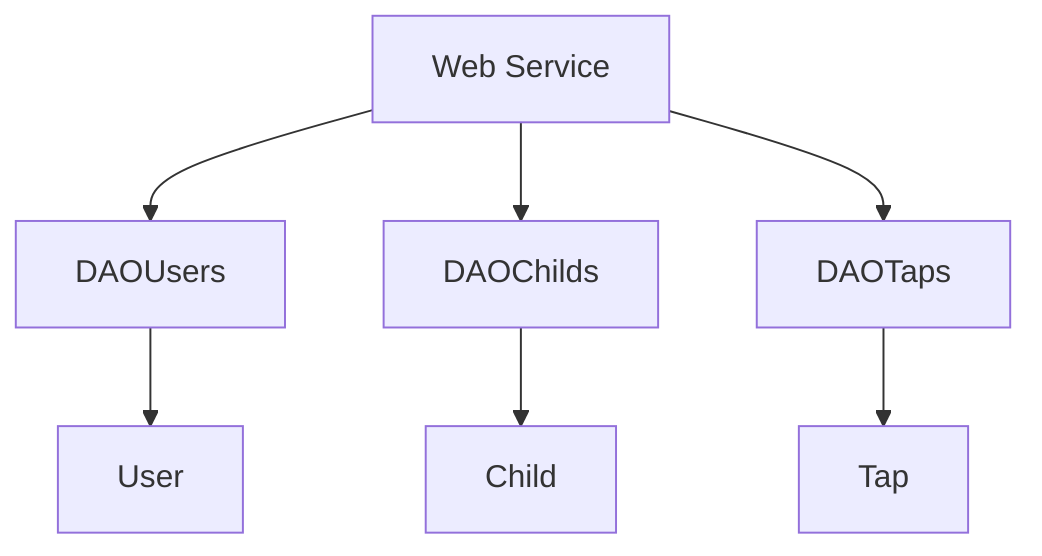 flowchart TD
    A[Web Service] --> B[DAOUsers]
    A --> C[DAOChilds]
    A --> D[DAOTaps]
    B --> E[User]
    C --> F[Child]
    D --> G[Tap]